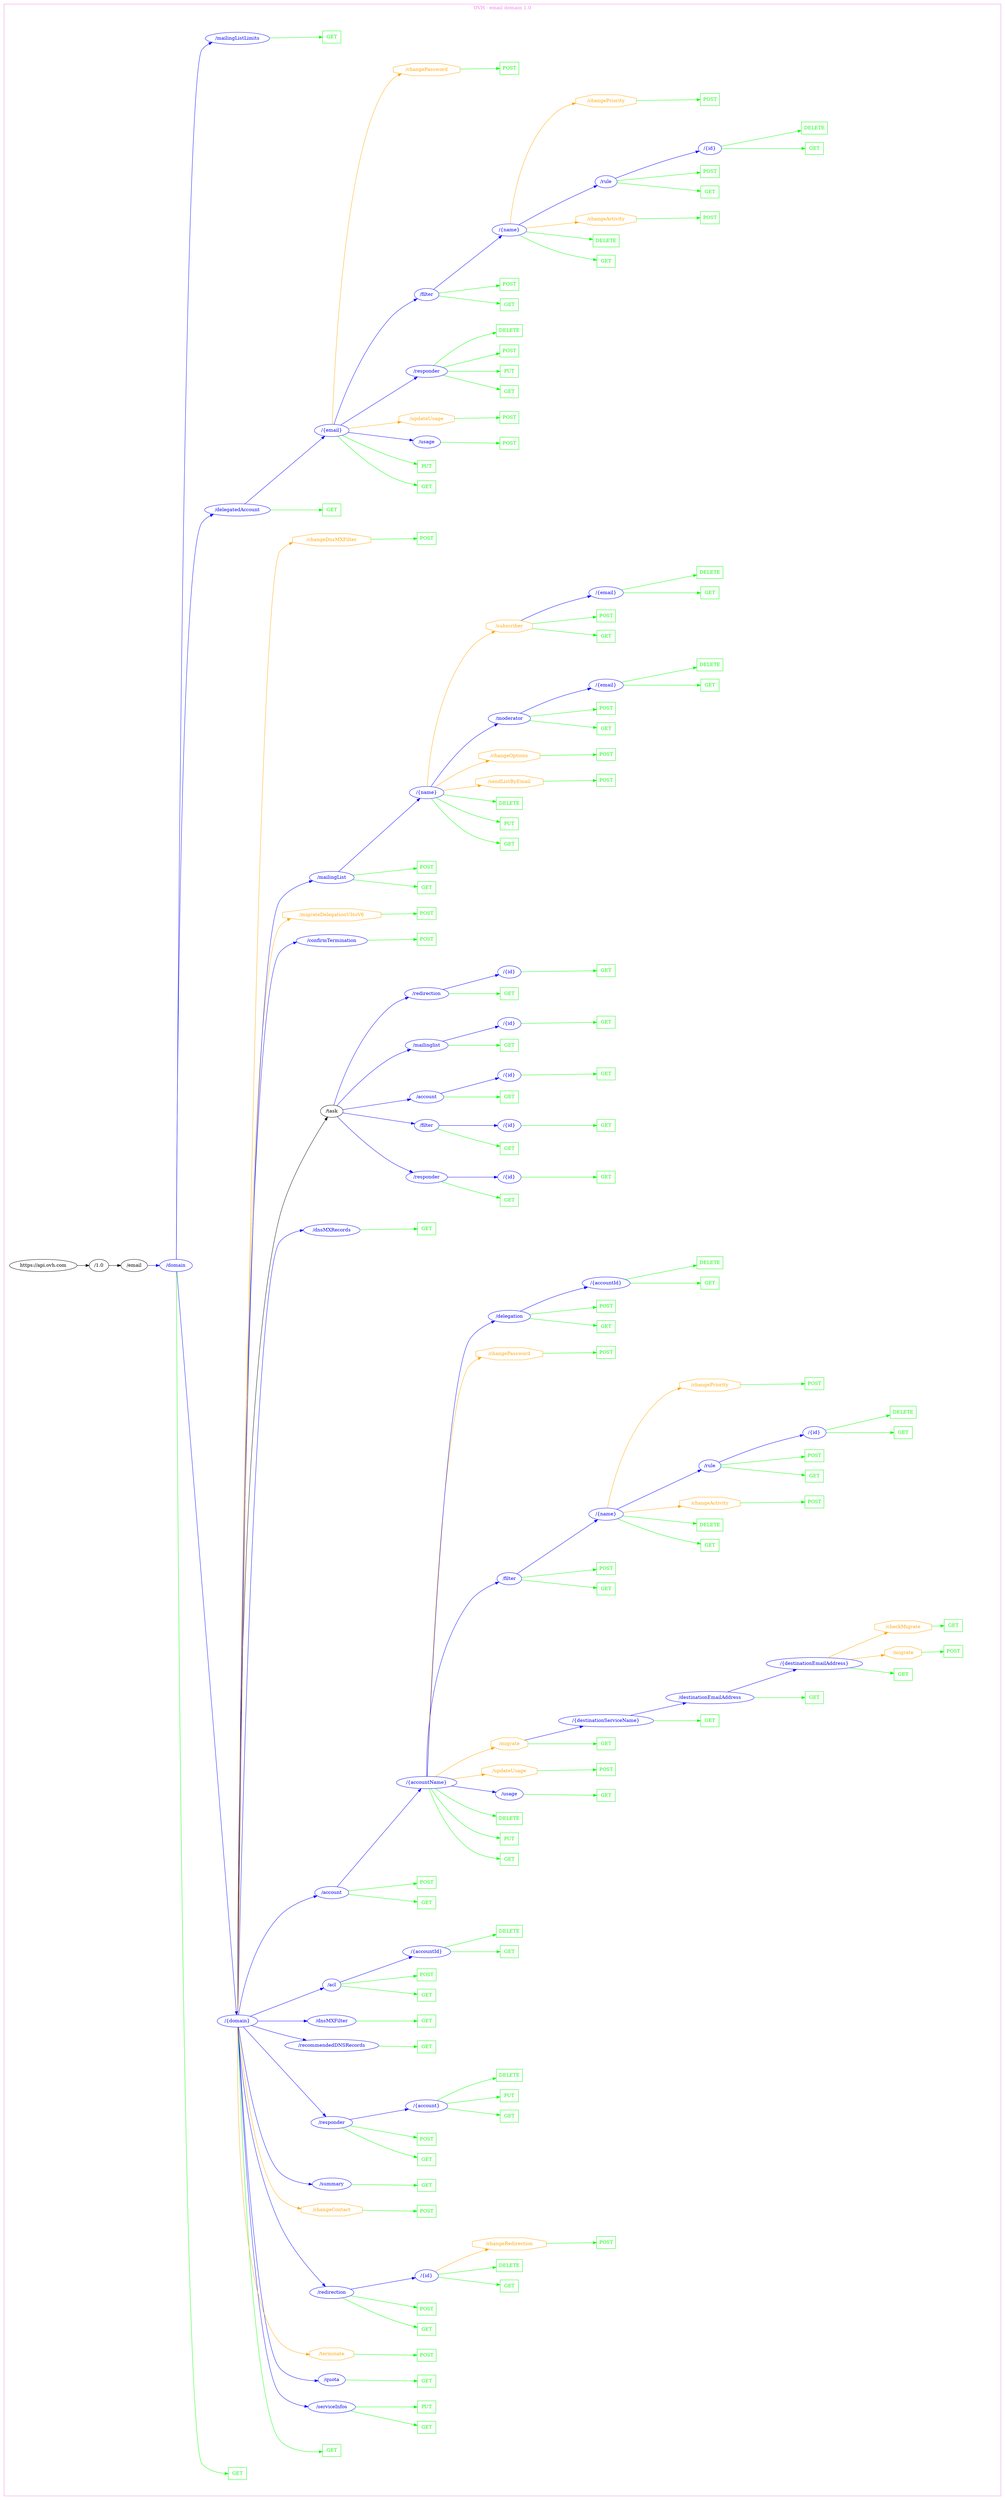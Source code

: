 digraph Cloud_Computing_REST_API {
rankdir="LR";
subgraph cluster_0 {
label="OVH - email domain 1.0"
color=violet
fontcolor=violet
subgraph cluster_1 {
label=""
color=white
fontcolor=white
node1 [label="https://api.ovh.com", shape="ellipse", color="black", fontcolor="black"]
node1 -> node2 [color="black", fontcolor="black"]
subgraph cluster_2 {
label=""
color=white
fontcolor=white
node2 [label="/1.0", shape="ellipse", color="black", fontcolor="black"]
node2 -> node3 [color="black", fontcolor="black"]
subgraph cluster_3 {
label=""
color=white
fontcolor=white
node3 [label="/email", shape="ellipse", color="black", fontcolor="black"]
node3 -> node4 [color="blue", fontcolor="blue"]
subgraph cluster_4 {
label=""
color=white
fontcolor=white
node4 [label="/domain", shape="ellipse", color="blue", fontcolor="blue"]
node4 -> node5 [color="green", fontcolor="green"]
subgraph cluster_5 {
label=""
color=white
fontcolor=white
node5 [label="GET", shape="box", color="green", fontcolor="green"]
}
node4 -> node6 [color="blue", fontcolor="blue"]
subgraph cluster_6 {
label=""
color=white
fontcolor=white
node6 [label="/{domain}", shape="ellipse", color="blue", fontcolor="blue"]
node6 -> node7 [color="green", fontcolor="green"]
subgraph cluster_7 {
label=""
color=white
fontcolor=white
node7 [label="GET", shape="box", color="green", fontcolor="green"]
}
node6 -> node8 [color="blue", fontcolor="blue"]
subgraph cluster_8 {
label=""
color=white
fontcolor=white
node8 [label="/serviceInfos", shape="ellipse", color="blue", fontcolor="blue"]
node8 -> node9 [color="green", fontcolor="green"]
subgraph cluster_9 {
label=""
color=white
fontcolor=white
node9 [label="GET", shape="box", color="green", fontcolor="green"]
}
node8 -> node10 [color="green", fontcolor="green"]
subgraph cluster_10 {
label=""
color=white
fontcolor=white
node10 [label="PUT", shape="box", color="green", fontcolor="green"]
}
}
node6 -> node11 [color="blue", fontcolor="blue"]
subgraph cluster_11 {
label=""
color=white
fontcolor=white
node11 [label="/quota", shape="ellipse", color="blue", fontcolor="blue"]
node11 -> node12 [color="green", fontcolor="green"]
subgraph cluster_12 {
label=""
color=white
fontcolor=white
node12 [label="GET", shape="box", color="green", fontcolor="green"]
}
}
node6 -> node13 [color="orange", fontcolor="orange"]
subgraph cluster_13 {
label=""
color=white
fontcolor=white
node13 [label="/terminate", shape="octagon", color="orange", fontcolor="orange"]
node13 -> node14 [color="green", fontcolor="green"]
subgraph cluster_14 {
label=""
color=white
fontcolor=white
node14 [label="POST", shape="box", color="green", fontcolor="green"]
}
}
node6 -> node15 [color="blue", fontcolor="blue"]
subgraph cluster_15 {
label=""
color=white
fontcolor=white
node15 [label="/redirection", shape="ellipse", color="blue", fontcolor="blue"]
node15 -> node16 [color="green", fontcolor="green"]
subgraph cluster_16 {
label=""
color=white
fontcolor=white
node16 [label="GET", shape="box", color="green", fontcolor="green"]
}
node15 -> node17 [color="green", fontcolor="green"]
subgraph cluster_17 {
label=""
color=white
fontcolor=white
node17 [label="POST", shape="box", color="green", fontcolor="green"]
}
node15 -> node18 [color="blue", fontcolor="blue"]
subgraph cluster_18 {
label=""
color=white
fontcolor=white
node18 [label="/{id}", shape="ellipse", color="blue", fontcolor="blue"]
node18 -> node19 [color="green", fontcolor="green"]
subgraph cluster_19 {
label=""
color=white
fontcolor=white
node19 [label="GET", shape="box", color="green", fontcolor="green"]
}
node18 -> node20 [color="green", fontcolor="green"]
subgraph cluster_20 {
label=""
color=white
fontcolor=white
node20 [label="DELETE", shape="box", color="green", fontcolor="green"]
}
node18 -> node21 [color="orange", fontcolor="orange"]
subgraph cluster_21 {
label=""
color=white
fontcolor=white
node21 [label="/changeRedirection", shape="octagon", color="orange", fontcolor="orange"]
node21 -> node22 [color="green", fontcolor="green"]
subgraph cluster_22 {
label=""
color=white
fontcolor=white
node22 [label="POST", shape="box", color="green", fontcolor="green"]
}
}
}
}
node6 -> node23 [color="orange", fontcolor="orange"]
subgraph cluster_23 {
label=""
color=white
fontcolor=white
node23 [label="/changeContact", shape="octagon", color="orange", fontcolor="orange"]
node23 -> node24 [color="green", fontcolor="green"]
subgraph cluster_24 {
label=""
color=white
fontcolor=white
node24 [label="POST", shape="box", color="green", fontcolor="green"]
}
}
node6 -> node25 [color="blue", fontcolor="blue"]
subgraph cluster_25 {
label=""
color=white
fontcolor=white
node25 [label="/summary", shape="ellipse", color="blue", fontcolor="blue"]
node25 -> node26 [color="green", fontcolor="green"]
subgraph cluster_26 {
label=""
color=white
fontcolor=white
node26 [label="GET", shape="box", color="green", fontcolor="green"]
}
}
node6 -> node27 [color="blue", fontcolor="blue"]
subgraph cluster_27 {
label=""
color=white
fontcolor=white
node27 [label="/responder", shape="ellipse", color="blue", fontcolor="blue"]
node27 -> node28 [color="green", fontcolor="green"]
subgraph cluster_28 {
label=""
color=white
fontcolor=white
node28 [label="GET", shape="box", color="green", fontcolor="green"]
}
node27 -> node29 [color="green", fontcolor="green"]
subgraph cluster_29 {
label=""
color=white
fontcolor=white
node29 [label="POST", shape="box", color="green", fontcolor="green"]
}
node27 -> node30 [color="blue", fontcolor="blue"]
subgraph cluster_30 {
label=""
color=white
fontcolor=white
node30 [label="/{account}", shape="ellipse", color="blue", fontcolor="blue"]
node30 -> node31 [color="green", fontcolor="green"]
subgraph cluster_31 {
label=""
color=white
fontcolor=white
node31 [label="GET", shape="box", color="green", fontcolor="green"]
}
node30 -> node32 [color="green", fontcolor="green"]
subgraph cluster_32 {
label=""
color=white
fontcolor=white
node32 [label="PUT", shape="box", color="green", fontcolor="green"]
}
node30 -> node33 [color="green", fontcolor="green"]
subgraph cluster_33 {
label=""
color=white
fontcolor=white
node33 [label="DELETE", shape="box", color="green", fontcolor="green"]
}
}
}
node6 -> node34 [color="blue", fontcolor="blue"]
subgraph cluster_34 {
label=""
color=white
fontcolor=white
node34 [label="/recommendedDNSRecords", shape="ellipse", color="blue", fontcolor="blue"]
node34 -> node35 [color="green", fontcolor="green"]
subgraph cluster_35 {
label=""
color=white
fontcolor=white
node35 [label="GET", shape="box", color="green", fontcolor="green"]
}
}
node6 -> node36 [color="blue", fontcolor="blue"]
subgraph cluster_36 {
label=""
color=white
fontcolor=white
node36 [label="/dnsMXFilter", shape="ellipse", color="blue", fontcolor="blue"]
node36 -> node37 [color="green", fontcolor="green"]
subgraph cluster_37 {
label=""
color=white
fontcolor=white
node37 [label="GET", shape="box", color="green", fontcolor="green"]
}
}
node6 -> node38 [color="blue", fontcolor="blue"]
subgraph cluster_38 {
label=""
color=white
fontcolor=white
node38 [label="/acl", shape="ellipse", color="blue", fontcolor="blue"]
node38 -> node39 [color="green", fontcolor="green"]
subgraph cluster_39 {
label=""
color=white
fontcolor=white
node39 [label="GET", shape="box", color="green", fontcolor="green"]
}
node38 -> node40 [color="green", fontcolor="green"]
subgraph cluster_40 {
label=""
color=white
fontcolor=white
node40 [label="POST", shape="box", color="green", fontcolor="green"]
}
node38 -> node41 [color="blue", fontcolor="blue"]
subgraph cluster_41 {
label=""
color=white
fontcolor=white
node41 [label="/{accountId}", shape="ellipse", color="blue", fontcolor="blue"]
node41 -> node42 [color="green", fontcolor="green"]
subgraph cluster_42 {
label=""
color=white
fontcolor=white
node42 [label="GET", shape="box", color="green", fontcolor="green"]
}
node41 -> node43 [color="green", fontcolor="green"]
subgraph cluster_43 {
label=""
color=white
fontcolor=white
node43 [label="DELETE", shape="box", color="green", fontcolor="green"]
}
}
}
node6 -> node44 [color="blue", fontcolor="blue"]
subgraph cluster_44 {
label=""
color=white
fontcolor=white
node44 [label="/account", shape="ellipse", color="blue", fontcolor="blue"]
node44 -> node45 [color="green", fontcolor="green"]
subgraph cluster_45 {
label=""
color=white
fontcolor=white
node45 [label="GET", shape="box", color="green", fontcolor="green"]
}
node44 -> node46 [color="green", fontcolor="green"]
subgraph cluster_46 {
label=""
color=white
fontcolor=white
node46 [label="POST", shape="box", color="green", fontcolor="green"]
}
node44 -> node47 [color="blue", fontcolor="blue"]
subgraph cluster_47 {
label=""
color=white
fontcolor=white
node47 [label="/{accountName}", shape="ellipse", color="blue", fontcolor="blue"]
node47 -> node48 [color="green", fontcolor="green"]
subgraph cluster_48 {
label=""
color=white
fontcolor=white
node48 [label="GET", shape="box", color="green", fontcolor="green"]
}
node47 -> node49 [color="green", fontcolor="green"]
subgraph cluster_49 {
label=""
color=white
fontcolor=white
node49 [label="PUT", shape="box", color="green", fontcolor="green"]
}
node47 -> node50 [color="green", fontcolor="green"]
subgraph cluster_50 {
label=""
color=white
fontcolor=white
node50 [label="DELETE", shape="box", color="green", fontcolor="green"]
}
node47 -> node51 [color="blue", fontcolor="blue"]
subgraph cluster_51 {
label=""
color=white
fontcolor=white
node51 [label="/usage", shape="ellipse", color="blue", fontcolor="blue"]
node51 -> node52 [color="green", fontcolor="green"]
subgraph cluster_52 {
label=""
color=white
fontcolor=white
node52 [label="GET", shape="box", color="green", fontcolor="green"]
}
}
node47 -> node53 [color="orange", fontcolor="orange"]
subgraph cluster_53 {
label=""
color=white
fontcolor=white
node53 [label="/updateUsage", shape="octagon", color="orange", fontcolor="orange"]
node53 -> node54 [color="green", fontcolor="green"]
subgraph cluster_54 {
label=""
color=white
fontcolor=white
node54 [label="POST", shape="box", color="green", fontcolor="green"]
}
}
node47 -> node55 [color="orange", fontcolor="orange"]
subgraph cluster_55 {
label=""
color=white
fontcolor=white
node55 [label="/migrate", shape="octagon", color="orange", fontcolor="orange"]
node55 -> node56 [color="green", fontcolor="green"]
subgraph cluster_56 {
label=""
color=white
fontcolor=white
node56 [label="GET", shape="box", color="green", fontcolor="green"]
}
node55 -> node57 [color="blue", fontcolor="blue"]
subgraph cluster_57 {
label=""
color=white
fontcolor=white
node57 [label="/{destinationServiceName}", shape="ellipse", color="blue", fontcolor="blue"]
node57 -> node58 [color="green", fontcolor="green"]
subgraph cluster_58 {
label=""
color=white
fontcolor=white
node58 [label="GET", shape="box", color="green", fontcolor="green"]
}
node57 -> node59 [color="blue", fontcolor="blue"]
subgraph cluster_59 {
label=""
color=white
fontcolor=white
node59 [label="/destinationEmailAddress", shape="ellipse", color="blue", fontcolor="blue"]
node59 -> node60 [color="green", fontcolor="green"]
subgraph cluster_60 {
label=""
color=white
fontcolor=white
node60 [label="GET", shape="box", color="green", fontcolor="green"]
}
node59 -> node61 [color="blue", fontcolor="blue"]
subgraph cluster_61 {
label=""
color=white
fontcolor=white
node61 [label="/{destinationEmailAddress}", shape="ellipse", color="blue", fontcolor="blue"]
node61 -> node62 [color="green", fontcolor="green"]
subgraph cluster_62 {
label=""
color=white
fontcolor=white
node62 [label="GET", shape="box", color="green", fontcolor="green"]
}
node61 -> node63 [color="orange", fontcolor="orange"]
subgraph cluster_63 {
label=""
color=white
fontcolor=white
node63 [label="/migrate", shape="octagon", color="orange", fontcolor="orange"]
node63 -> node64 [color="green", fontcolor="green"]
subgraph cluster_64 {
label=""
color=white
fontcolor=white
node64 [label="POST", shape="box", color="green", fontcolor="green"]
}
}
node61 -> node65 [color="orange", fontcolor="orange"]
subgraph cluster_65 {
label=""
color=white
fontcolor=white
node65 [label="/checkMigrate", shape="octagon", color="orange", fontcolor="orange"]
node65 -> node66 [color="green", fontcolor="green"]
subgraph cluster_66 {
label=""
color=white
fontcolor=white
node66 [label="GET", shape="box", color="green", fontcolor="green"]
}
}
}
}
}
}
node47 -> node67 [color="blue", fontcolor="blue"]
subgraph cluster_67 {
label=""
color=white
fontcolor=white
node67 [label="/filter", shape="ellipse", color="blue", fontcolor="blue"]
node67 -> node68 [color="green", fontcolor="green"]
subgraph cluster_68 {
label=""
color=white
fontcolor=white
node68 [label="GET", shape="box", color="green", fontcolor="green"]
}
node67 -> node69 [color="green", fontcolor="green"]
subgraph cluster_69 {
label=""
color=white
fontcolor=white
node69 [label="POST", shape="box", color="green", fontcolor="green"]
}
node67 -> node70 [color="blue", fontcolor="blue"]
subgraph cluster_70 {
label=""
color=white
fontcolor=white
node70 [label="/{name}", shape="ellipse", color="blue", fontcolor="blue"]
node70 -> node71 [color="green", fontcolor="green"]
subgraph cluster_71 {
label=""
color=white
fontcolor=white
node71 [label="GET", shape="box", color="green", fontcolor="green"]
}
node70 -> node72 [color="green", fontcolor="green"]
subgraph cluster_72 {
label=""
color=white
fontcolor=white
node72 [label="DELETE", shape="box", color="green", fontcolor="green"]
}
node70 -> node73 [color="orange", fontcolor="orange"]
subgraph cluster_73 {
label=""
color=white
fontcolor=white
node73 [label="/changeActivity", shape="octagon", color="orange", fontcolor="orange"]
node73 -> node74 [color="green", fontcolor="green"]
subgraph cluster_74 {
label=""
color=white
fontcolor=white
node74 [label="POST", shape="box", color="green", fontcolor="green"]
}
}
node70 -> node75 [color="blue", fontcolor="blue"]
subgraph cluster_75 {
label=""
color=white
fontcolor=white
node75 [label="/rule", shape="ellipse", color="blue", fontcolor="blue"]
node75 -> node76 [color="green", fontcolor="green"]
subgraph cluster_76 {
label=""
color=white
fontcolor=white
node76 [label="GET", shape="box", color="green", fontcolor="green"]
}
node75 -> node77 [color="green", fontcolor="green"]
subgraph cluster_77 {
label=""
color=white
fontcolor=white
node77 [label="POST", shape="box", color="green", fontcolor="green"]
}
node75 -> node78 [color="blue", fontcolor="blue"]
subgraph cluster_78 {
label=""
color=white
fontcolor=white
node78 [label="/{id}", shape="ellipse", color="blue", fontcolor="blue"]
node78 -> node79 [color="green", fontcolor="green"]
subgraph cluster_79 {
label=""
color=white
fontcolor=white
node79 [label="GET", shape="box", color="green", fontcolor="green"]
}
node78 -> node80 [color="green", fontcolor="green"]
subgraph cluster_80 {
label=""
color=white
fontcolor=white
node80 [label="DELETE", shape="box", color="green", fontcolor="green"]
}
}
}
node70 -> node81 [color="orange", fontcolor="orange"]
subgraph cluster_81 {
label=""
color=white
fontcolor=white
node81 [label="/changePriority", shape="octagon", color="orange", fontcolor="orange"]
node81 -> node82 [color="green", fontcolor="green"]
subgraph cluster_82 {
label=""
color=white
fontcolor=white
node82 [label="POST", shape="box", color="green", fontcolor="green"]
}
}
}
}
node47 -> node83 [color="orange", fontcolor="orange"]
subgraph cluster_83 {
label=""
color=white
fontcolor=white
node83 [label="/changePassword", shape="octagon", color="orange", fontcolor="orange"]
node83 -> node84 [color="green", fontcolor="green"]
subgraph cluster_84 {
label=""
color=white
fontcolor=white
node84 [label="POST", shape="box", color="green", fontcolor="green"]
}
}
node47 -> node85 [color="blue", fontcolor="blue"]
subgraph cluster_85 {
label=""
color=white
fontcolor=white
node85 [label="/delegation", shape="ellipse", color="blue", fontcolor="blue"]
node85 -> node86 [color="green", fontcolor="green"]
subgraph cluster_86 {
label=""
color=white
fontcolor=white
node86 [label="GET", shape="box", color="green", fontcolor="green"]
}
node85 -> node87 [color="green", fontcolor="green"]
subgraph cluster_87 {
label=""
color=white
fontcolor=white
node87 [label="POST", shape="box", color="green", fontcolor="green"]
}
node85 -> node88 [color="blue", fontcolor="blue"]
subgraph cluster_88 {
label=""
color=white
fontcolor=white
node88 [label="/{accountId}", shape="ellipse", color="blue", fontcolor="blue"]
node88 -> node89 [color="green", fontcolor="green"]
subgraph cluster_89 {
label=""
color=white
fontcolor=white
node89 [label="GET", shape="box", color="green", fontcolor="green"]
}
node88 -> node90 [color="green", fontcolor="green"]
subgraph cluster_90 {
label=""
color=white
fontcolor=white
node90 [label="DELETE", shape="box", color="green", fontcolor="green"]
}
}
}
}
}
node6 -> node91 [color="blue", fontcolor="blue"]
subgraph cluster_91 {
label=""
color=white
fontcolor=white
node91 [label="/dnsMXRecords", shape="ellipse", color="blue", fontcolor="blue"]
node91 -> node92 [color="green", fontcolor="green"]
subgraph cluster_92 {
label=""
color=white
fontcolor=white
node92 [label="GET", shape="box", color="green", fontcolor="green"]
}
}
node6 -> node93 [color="black", fontcolor="black"]
subgraph cluster_93 {
label=""
color=white
fontcolor=white
node93 [label="/task", shape="ellipse", color="black", fontcolor="black"]
node93 -> node94 [color="blue", fontcolor="blue"]
subgraph cluster_94 {
label=""
color=white
fontcolor=white
node94 [label="/responder", shape="ellipse", color="blue", fontcolor="blue"]
node94 -> node95 [color="green", fontcolor="green"]
subgraph cluster_95 {
label=""
color=white
fontcolor=white
node95 [label="GET", shape="box", color="green", fontcolor="green"]
}
node94 -> node96 [color="blue", fontcolor="blue"]
subgraph cluster_96 {
label=""
color=white
fontcolor=white
node96 [label="/{id}", shape="ellipse", color="blue", fontcolor="blue"]
node96 -> node97 [color="green", fontcolor="green"]
subgraph cluster_97 {
label=""
color=white
fontcolor=white
node97 [label="GET", shape="box", color="green", fontcolor="green"]
}
}
}
node93 -> node98 [color="blue", fontcolor="blue"]
subgraph cluster_98 {
label=""
color=white
fontcolor=white
node98 [label="/filter", shape="ellipse", color="blue", fontcolor="blue"]
node98 -> node99 [color="green", fontcolor="green"]
subgraph cluster_99 {
label=""
color=white
fontcolor=white
node99 [label="GET", shape="box", color="green", fontcolor="green"]
}
node98 -> node100 [color="blue", fontcolor="blue"]
subgraph cluster_100 {
label=""
color=white
fontcolor=white
node100 [label="/{id}", shape="ellipse", color="blue", fontcolor="blue"]
node100 -> node101 [color="green", fontcolor="green"]
subgraph cluster_101 {
label=""
color=white
fontcolor=white
node101 [label="GET", shape="box", color="green", fontcolor="green"]
}
}
}
node93 -> node102 [color="blue", fontcolor="blue"]
subgraph cluster_102 {
label=""
color=white
fontcolor=white
node102 [label="/account", shape="ellipse", color="blue", fontcolor="blue"]
node102 -> node103 [color="green", fontcolor="green"]
subgraph cluster_103 {
label=""
color=white
fontcolor=white
node103 [label="GET", shape="box", color="green", fontcolor="green"]
}
node102 -> node104 [color="blue", fontcolor="blue"]
subgraph cluster_104 {
label=""
color=white
fontcolor=white
node104 [label="/{id}", shape="ellipse", color="blue", fontcolor="blue"]
node104 -> node105 [color="green", fontcolor="green"]
subgraph cluster_105 {
label=""
color=white
fontcolor=white
node105 [label="GET", shape="box", color="green", fontcolor="green"]
}
}
}
node93 -> node106 [color="blue", fontcolor="blue"]
subgraph cluster_106 {
label=""
color=white
fontcolor=white
node106 [label="/mailinglist", shape="ellipse", color="blue", fontcolor="blue"]
node106 -> node107 [color="green", fontcolor="green"]
subgraph cluster_107 {
label=""
color=white
fontcolor=white
node107 [label="GET", shape="box", color="green", fontcolor="green"]
}
node106 -> node108 [color="blue", fontcolor="blue"]
subgraph cluster_108 {
label=""
color=white
fontcolor=white
node108 [label="/{id}", shape="ellipse", color="blue", fontcolor="blue"]
node108 -> node109 [color="green", fontcolor="green"]
subgraph cluster_109 {
label=""
color=white
fontcolor=white
node109 [label="GET", shape="box", color="green", fontcolor="green"]
}
}
}
node93 -> node110 [color="blue", fontcolor="blue"]
subgraph cluster_110 {
label=""
color=white
fontcolor=white
node110 [label="/redirection", shape="ellipse", color="blue", fontcolor="blue"]
node110 -> node111 [color="green", fontcolor="green"]
subgraph cluster_111 {
label=""
color=white
fontcolor=white
node111 [label="GET", shape="box", color="green", fontcolor="green"]
}
node110 -> node112 [color="blue", fontcolor="blue"]
subgraph cluster_112 {
label=""
color=white
fontcolor=white
node112 [label="/{id}", shape="ellipse", color="blue", fontcolor="blue"]
node112 -> node113 [color="green", fontcolor="green"]
subgraph cluster_113 {
label=""
color=white
fontcolor=white
node113 [label="GET", shape="box", color="green", fontcolor="green"]
}
}
}
}
node6 -> node114 [color="blue", fontcolor="blue"]
subgraph cluster_114 {
label=""
color=white
fontcolor=white
node114 [label="/confirmTermination", shape="ellipse", color="blue", fontcolor="blue"]
node114 -> node115 [color="green", fontcolor="green"]
subgraph cluster_115 {
label=""
color=white
fontcolor=white
node115 [label="POST", shape="box", color="green", fontcolor="green"]
}
}
node6 -> node116 [color="orange", fontcolor="orange"]
subgraph cluster_116 {
label=""
color=white
fontcolor=white
node116 [label="/migrateDelegationV3toV6", shape="octagon", color="orange", fontcolor="orange"]
node116 -> node117 [color="green", fontcolor="green"]
subgraph cluster_117 {
label=""
color=white
fontcolor=white
node117 [label="POST", shape="box", color="green", fontcolor="green"]
}
}
node6 -> node118 [color="blue", fontcolor="blue"]
subgraph cluster_118 {
label=""
color=white
fontcolor=white
node118 [label="/mailingList", shape="ellipse", color="blue", fontcolor="blue"]
node118 -> node119 [color="green", fontcolor="green"]
subgraph cluster_119 {
label=""
color=white
fontcolor=white
node119 [label="GET", shape="box", color="green", fontcolor="green"]
}
node118 -> node120 [color="green", fontcolor="green"]
subgraph cluster_120 {
label=""
color=white
fontcolor=white
node120 [label="POST", shape="box", color="green", fontcolor="green"]
}
node118 -> node121 [color="blue", fontcolor="blue"]
subgraph cluster_121 {
label=""
color=white
fontcolor=white
node121 [label="/{name}", shape="ellipse", color="blue", fontcolor="blue"]
node121 -> node122 [color="green", fontcolor="green"]
subgraph cluster_122 {
label=""
color=white
fontcolor=white
node122 [label="GET", shape="box", color="green", fontcolor="green"]
}
node121 -> node123 [color="green", fontcolor="green"]
subgraph cluster_123 {
label=""
color=white
fontcolor=white
node123 [label="PUT", shape="box", color="green", fontcolor="green"]
}
node121 -> node124 [color="green", fontcolor="green"]
subgraph cluster_124 {
label=""
color=white
fontcolor=white
node124 [label="DELETE", shape="box", color="green", fontcolor="green"]
}
node121 -> node125 [color="orange", fontcolor="orange"]
subgraph cluster_125 {
label=""
color=white
fontcolor=white
node125 [label="/sendListByEmail", shape="octagon", color="orange", fontcolor="orange"]
node125 -> node126 [color="green", fontcolor="green"]
subgraph cluster_126 {
label=""
color=white
fontcolor=white
node126 [label="POST", shape="box", color="green", fontcolor="green"]
}
}
node121 -> node127 [color="orange", fontcolor="orange"]
subgraph cluster_127 {
label=""
color=white
fontcolor=white
node127 [label="/changeOptions", shape="octagon", color="orange", fontcolor="orange"]
node127 -> node128 [color="green", fontcolor="green"]
subgraph cluster_128 {
label=""
color=white
fontcolor=white
node128 [label="POST", shape="box", color="green", fontcolor="green"]
}
}
node121 -> node129 [color="blue", fontcolor="blue"]
subgraph cluster_129 {
label=""
color=white
fontcolor=white
node129 [label="/moderator", shape="ellipse", color="blue", fontcolor="blue"]
node129 -> node130 [color="green", fontcolor="green"]
subgraph cluster_130 {
label=""
color=white
fontcolor=white
node130 [label="GET", shape="box", color="green", fontcolor="green"]
}
node129 -> node131 [color="green", fontcolor="green"]
subgraph cluster_131 {
label=""
color=white
fontcolor=white
node131 [label="POST", shape="box", color="green", fontcolor="green"]
}
node129 -> node132 [color="blue", fontcolor="blue"]
subgraph cluster_132 {
label=""
color=white
fontcolor=white
node132 [label="/{email}", shape="ellipse", color="blue", fontcolor="blue"]
node132 -> node133 [color="green", fontcolor="green"]
subgraph cluster_133 {
label=""
color=white
fontcolor=white
node133 [label="GET", shape="box", color="green", fontcolor="green"]
}
node132 -> node134 [color="green", fontcolor="green"]
subgraph cluster_134 {
label=""
color=white
fontcolor=white
node134 [label="DELETE", shape="box", color="green", fontcolor="green"]
}
}
}
node121 -> node135 [color="orange", fontcolor="orange"]
subgraph cluster_135 {
label=""
color=white
fontcolor=white
node135 [label="/subscriber", shape="octagon", color="orange", fontcolor="orange"]
node135 -> node136 [color="green", fontcolor="green"]
subgraph cluster_136 {
label=""
color=white
fontcolor=white
node136 [label="GET", shape="box", color="green", fontcolor="green"]
}
node135 -> node137 [color="green", fontcolor="green"]
subgraph cluster_137 {
label=""
color=white
fontcolor=white
node137 [label="POST", shape="box", color="green", fontcolor="green"]
}
node135 -> node138 [color="blue", fontcolor="blue"]
subgraph cluster_138 {
label=""
color=white
fontcolor=white
node138 [label="/{email}", shape="ellipse", color="blue", fontcolor="blue"]
node138 -> node139 [color="green", fontcolor="green"]
subgraph cluster_139 {
label=""
color=white
fontcolor=white
node139 [label="GET", shape="box", color="green", fontcolor="green"]
}
node138 -> node140 [color="green", fontcolor="green"]
subgraph cluster_140 {
label=""
color=white
fontcolor=white
node140 [label="DELETE", shape="box", color="green", fontcolor="green"]
}
}
}
}
}
node6 -> node141 [color="orange", fontcolor="orange"]
subgraph cluster_141 {
label=""
color=white
fontcolor=white
node141 [label="/changeDnsMXFilter", shape="octagon", color="orange", fontcolor="orange"]
node141 -> node142 [color="green", fontcolor="green"]
subgraph cluster_142 {
label=""
color=white
fontcolor=white
node142 [label="POST", shape="box", color="green", fontcolor="green"]
}
}
}
node4 -> node143 [color="blue", fontcolor="blue"]
subgraph cluster_143 {
label=""
color=white
fontcolor=white
node143 [label="/delegatedAccount", shape="ellipse", color="blue", fontcolor="blue"]
node143 -> node144 [color="green", fontcolor="green"]
subgraph cluster_144 {
label=""
color=white
fontcolor=white
node144 [label="GET", shape="box", color="green", fontcolor="green"]
}
node143 -> node145 [color="blue", fontcolor="blue"]
subgraph cluster_145 {
label=""
color=white
fontcolor=white
node145 [label="/{email}", shape="ellipse", color="blue", fontcolor="blue"]
node145 -> node146 [color="green", fontcolor="green"]
subgraph cluster_146 {
label=""
color=white
fontcolor=white
node146 [label="GET", shape="box", color="green", fontcolor="green"]
}
node145 -> node147 [color="green", fontcolor="green"]
subgraph cluster_147 {
label=""
color=white
fontcolor=white
node147 [label="PUT", shape="box", color="green", fontcolor="green"]
}
node145 -> node148 [color="blue", fontcolor="blue"]
subgraph cluster_148 {
label=""
color=white
fontcolor=white
node148 [label="/usage", shape="ellipse", color="blue", fontcolor="blue"]
node148 -> node149 [color="green", fontcolor="green"]
subgraph cluster_149 {
label=""
color=white
fontcolor=white
node149 [label="POST", shape="box", color="green", fontcolor="green"]
}
}
node145 -> node150 [color="orange", fontcolor="orange"]
subgraph cluster_150 {
label=""
color=white
fontcolor=white
node150 [label="/updateUsage", shape="octagon", color="orange", fontcolor="orange"]
node150 -> node151 [color="green", fontcolor="green"]
subgraph cluster_151 {
label=""
color=white
fontcolor=white
node151 [label="POST", shape="box", color="green", fontcolor="green"]
}
}
node145 -> node152 [color="blue", fontcolor="blue"]
subgraph cluster_152 {
label=""
color=white
fontcolor=white
node152 [label="/responder", shape="ellipse", color="blue", fontcolor="blue"]
node152 -> node153 [color="green", fontcolor="green"]
subgraph cluster_153 {
label=""
color=white
fontcolor=white
node153 [label="GET", shape="box", color="green", fontcolor="green"]
}
node152 -> node154 [color="green", fontcolor="green"]
subgraph cluster_154 {
label=""
color=white
fontcolor=white
node154 [label="PUT", shape="box", color="green", fontcolor="green"]
}
node152 -> node155 [color="green", fontcolor="green"]
subgraph cluster_155 {
label=""
color=white
fontcolor=white
node155 [label="POST", shape="box", color="green", fontcolor="green"]
}
node152 -> node156 [color="green", fontcolor="green"]
subgraph cluster_156 {
label=""
color=white
fontcolor=white
node156 [label="DELETE", shape="box", color="green", fontcolor="green"]
}
}
node145 -> node157 [color="blue", fontcolor="blue"]
subgraph cluster_157 {
label=""
color=white
fontcolor=white
node157 [label="/filter", shape="ellipse", color="blue", fontcolor="blue"]
node157 -> node158 [color="green", fontcolor="green"]
subgraph cluster_158 {
label=""
color=white
fontcolor=white
node158 [label="GET", shape="box", color="green", fontcolor="green"]
}
node157 -> node159 [color="green", fontcolor="green"]
subgraph cluster_159 {
label=""
color=white
fontcolor=white
node159 [label="POST", shape="box", color="green", fontcolor="green"]
}
node157 -> node160 [color="blue", fontcolor="blue"]
subgraph cluster_160 {
label=""
color=white
fontcolor=white
node160 [label="/{name}", shape="ellipse", color="blue", fontcolor="blue"]
node160 -> node161 [color="green", fontcolor="green"]
subgraph cluster_161 {
label=""
color=white
fontcolor=white
node161 [label="GET", shape="box", color="green", fontcolor="green"]
}
node160 -> node162 [color="green", fontcolor="green"]
subgraph cluster_162 {
label=""
color=white
fontcolor=white
node162 [label="DELETE", shape="box", color="green", fontcolor="green"]
}
node160 -> node163 [color="orange", fontcolor="orange"]
subgraph cluster_163 {
label=""
color=white
fontcolor=white
node163 [label="/changeActivity", shape="octagon", color="orange", fontcolor="orange"]
node163 -> node164 [color="green", fontcolor="green"]
subgraph cluster_164 {
label=""
color=white
fontcolor=white
node164 [label="POST", shape="box", color="green", fontcolor="green"]
}
}
node160 -> node165 [color="blue", fontcolor="blue"]
subgraph cluster_165 {
label=""
color=white
fontcolor=white
node165 [label="/rule", shape="ellipse", color="blue", fontcolor="blue"]
node165 -> node166 [color="green", fontcolor="green"]
subgraph cluster_166 {
label=""
color=white
fontcolor=white
node166 [label="GET", shape="box", color="green", fontcolor="green"]
}
node165 -> node167 [color="green", fontcolor="green"]
subgraph cluster_167 {
label=""
color=white
fontcolor=white
node167 [label="POST", shape="box", color="green", fontcolor="green"]
}
node165 -> node168 [color="blue", fontcolor="blue"]
subgraph cluster_168 {
label=""
color=white
fontcolor=white
node168 [label="/{id}", shape="ellipse", color="blue", fontcolor="blue"]
node168 -> node169 [color="green", fontcolor="green"]
subgraph cluster_169 {
label=""
color=white
fontcolor=white
node169 [label="GET", shape="box", color="green", fontcolor="green"]
}
node168 -> node170 [color="green", fontcolor="green"]
subgraph cluster_170 {
label=""
color=white
fontcolor=white
node170 [label="DELETE", shape="box", color="green", fontcolor="green"]
}
}
}
node160 -> node171 [color="orange", fontcolor="orange"]
subgraph cluster_171 {
label=""
color=white
fontcolor=white
node171 [label="/changePriority", shape="octagon", color="orange", fontcolor="orange"]
node171 -> node172 [color="green", fontcolor="green"]
subgraph cluster_172 {
label=""
color=white
fontcolor=white
node172 [label="POST", shape="box", color="green", fontcolor="green"]
}
}
}
}
node145 -> node173 [color="orange", fontcolor="orange"]
subgraph cluster_173 {
label=""
color=white
fontcolor=white
node173 [label="/changePassword", shape="octagon", color="orange", fontcolor="orange"]
node173 -> node174 [color="green", fontcolor="green"]
subgraph cluster_174 {
label=""
color=white
fontcolor=white
node174 [label="POST", shape="box", color="green", fontcolor="green"]
}
}
}
}
node4 -> node175 [color="blue", fontcolor="blue"]
subgraph cluster_175 {
label=""
color=white
fontcolor=white
node175 [label="/mailingListLimits", shape="ellipse", color="blue", fontcolor="blue"]
node175 -> node176 [color="green", fontcolor="green"]
subgraph cluster_176 {
label=""
color=white
fontcolor=white
node176 [label="GET", shape="box", color="green", fontcolor="green"]
}
}
}
}
}
}
}
}

